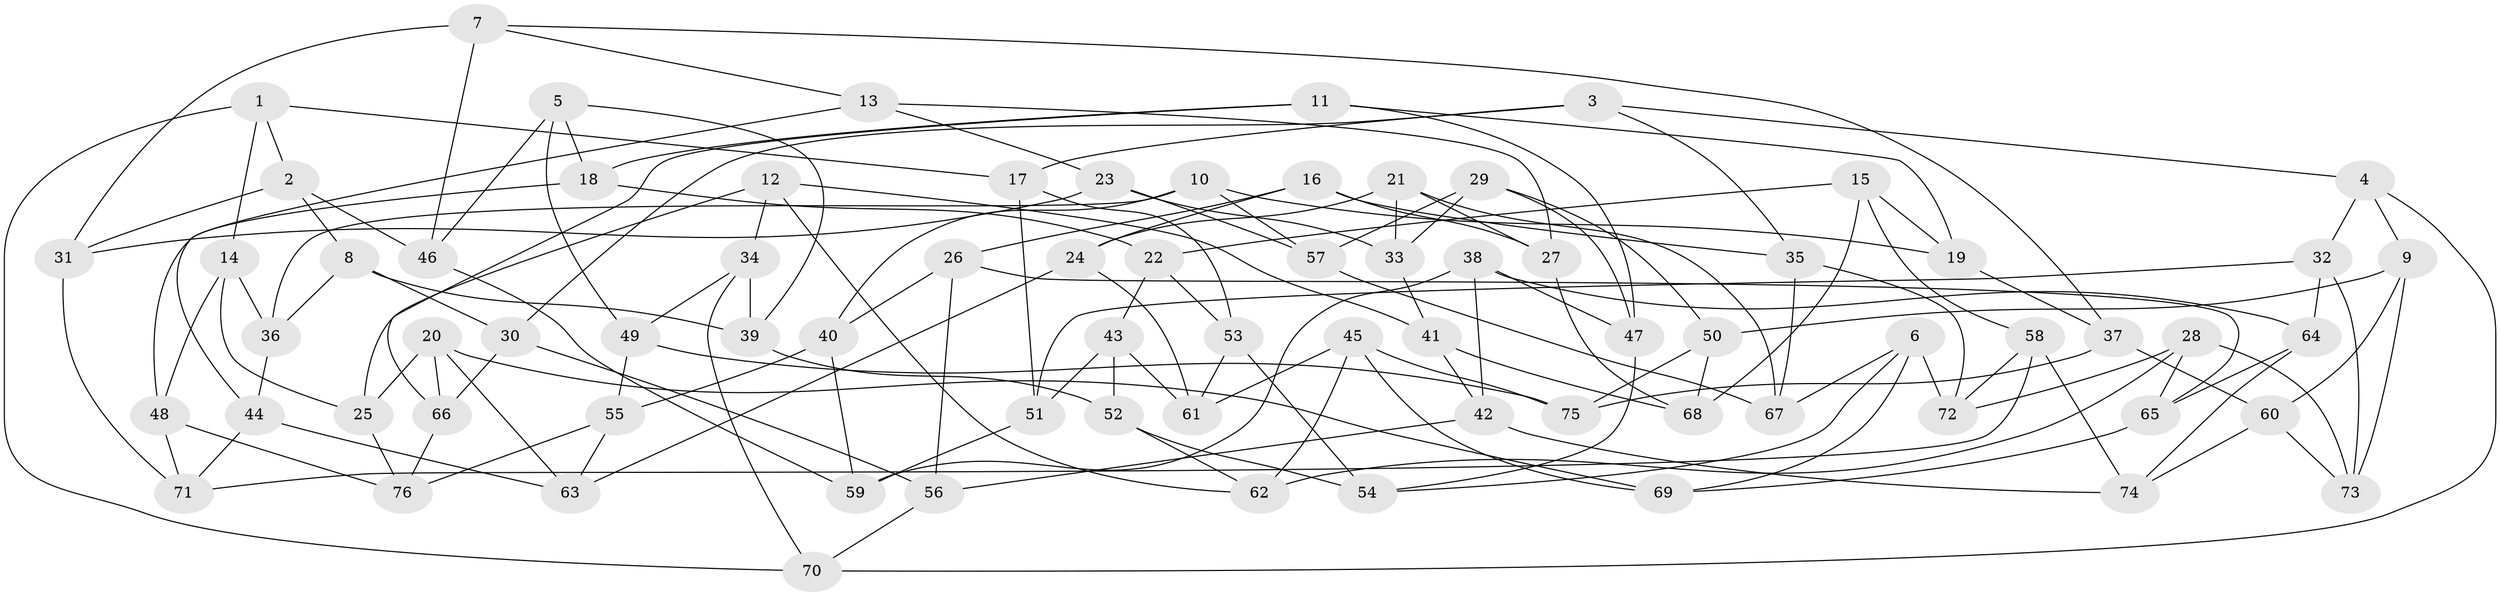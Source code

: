 // Generated by graph-tools (version 1.1) at 2025/03/03/09/25 03:03:08]
// undirected, 76 vertices, 152 edges
graph export_dot {
graph [start="1"]
  node [color=gray90,style=filled];
  1;
  2;
  3;
  4;
  5;
  6;
  7;
  8;
  9;
  10;
  11;
  12;
  13;
  14;
  15;
  16;
  17;
  18;
  19;
  20;
  21;
  22;
  23;
  24;
  25;
  26;
  27;
  28;
  29;
  30;
  31;
  32;
  33;
  34;
  35;
  36;
  37;
  38;
  39;
  40;
  41;
  42;
  43;
  44;
  45;
  46;
  47;
  48;
  49;
  50;
  51;
  52;
  53;
  54;
  55;
  56;
  57;
  58;
  59;
  60;
  61;
  62;
  63;
  64;
  65;
  66;
  67;
  68;
  69;
  70;
  71;
  72;
  73;
  74;
  75;
  76;
  1 -- 14;
  1 -- 2;
  1 -- 70;
  1 -- 17;
  2 -- 31;
  2 -- 46;
  2 -- 8;
  3 -- 4;
  3 -- 35;
  3 -- 30;
  3 -- 17;
  4 -- 9;
  4 -- 32;
  4 -- 70;
  5 -- 49;
  5 -- 18;
  5 -- 46;
  5 -- 39;
  6 -- 67;
  6 -- 69;
  6 -- 72;
  6 -- 54;
  7 -- 46;
  7 -- 13;
  7 -- 37;
  7 -- 31;
  8 -- 30;
  8 -- 36;
  8 -- 39;
  9 -- 50;
  9 -- 60;
  9 -- 73;
  10 -- 36;
  10 -- 40;
  10 -- 19;
  10 -- 57;
  11 -- 47;
  11 -- 18;
  11 -- 66;
  11 -- 19;
  12 -- 25;
  12 -- 41;
  12 -- 34;
  12 -- 62;
  13 -- 27;
  13 -- 23;
  13 -- 44;
  14 -- 25;
  14 -- 48;
  14 -- 36;
  15 -- 68;
  15 -- 58;
  15 -- 22;
  15 -- 19;
  16 -- 26;
  16 -- 27;
  16 -- 24;
  16 -- 35;
  17 -- 51;
  17 -- 53;
  18 -- 22;
  18 -- 48;
  19 -- 37;
  20 -- 69;
  20 -- 25;
  20 -- 66;
  20 -- 63;
  21 -- 33;
  21 -- 24;
  21 -- 67;
  21 -- 27;
  22 -- 43;
  22 -- 53;
  23 -- 33;
  23 -- 57;
  23 -- 31;
  24 -- 63;
  24 -- 61;
  25 -- 76;
  26 -- 40;
  26 -- 56;
  26 -- 65;
  27 -- 68;
  28 -- 72;
  28 -- 65;
  28 -- 62;
  28 -- 73;
  29 -- 47;
  29 -- 57;
  29 -- 50;
  29 -- 33;
  30 -- 56;
  30 -- 66;
  31 -- 71;
  32 -- 51;
  32 -- 64;
  32 -- 73;
  33 -- 41;
  34 -- 49;
  34 -- 39;
  34 -- 70;
  35 -- 72;
  35 -- 67;
  36 -- 44;
  37 -- 75;
  37 -- 60;
  38 -- 64;
  38 -- 42;
  38 -- 47;
  38 -- 59;
  39 -- 52;
  40 -- 55;
  40 -- 59;
  41 -- 68;
  41 -- 42;
  42 -- 74;
  42 -- 56;
  43 -- 52;
  43 -- 61;
  43 -- 51;
  44 -- 71;
  44 -- 63;
  45 -- 75;
  45 -- 61;
  45 -- 62;
  45 -- 69;
  46 -- 59;
  47 -- 54;
  48 -- 76;
  48 -- 71;
  49 -- 75;
  49 -- 55;
  50 -- 75;
  50 -- 68;
  51 -- 59;
  52 -- 62;
  52 -- 54;
  53 -- 54;
  53 -- 61;
  55 -- 63;
  55 -- 76;
  56 -- 70;
  57 -- 67;
  58 -- 71;
  58 -- 72;
  58 -- 74;
  60 -- 74;
  60 -- 73;
  64 -- 65;
  64 -- 74;
  65 -- 69;
  66 -- 76;
}
